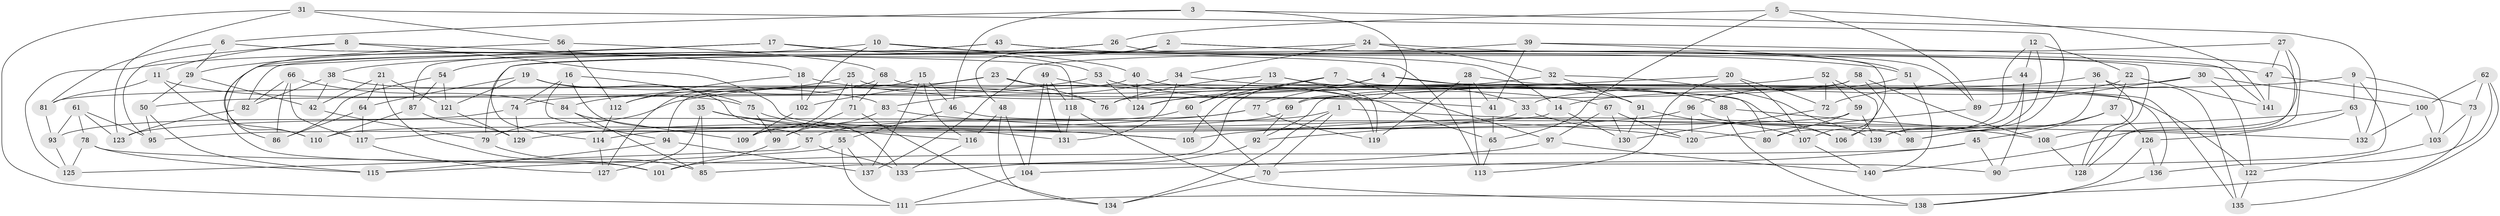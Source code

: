 // coarse degree distribution, {9: 0.15789473684210525, 10: 0.14035087719298245, 6: 0.07017543859649122, 4: 0.3684210526315789, 7: 0.05263157894736842, 3: 0.12280701754385964, 8: 0.07017543859649122, 5: 0.017543859649122806}
// Generated by graph-tools (version 1.1) at 2025/53/03/04/25 22:53:46]
// undirected, 141 vertices, 282 edges
graph export_dot {
  node [color=gray90,style=filled];
  1;
  2;
  3;
  4;
  5;
  6;
  7;
  8;
  9;
  10;
  11;
  12;
  13;
  14;
  15;
  16;
  17;
  18;
  19;
  20;
  21;
  22;
  23;
  24;
  25;
  26;
  27;
  28;
  29;
  30;
  31;
  32;
  33;
  34;
  35;
  36;
  37;
  38;
  39;
  40;
  41;
  42;
  43;
  44;
  45;
  46;
  47;
  48;
  49;
  50;
  51;
  52;
  53;
  54;
  55;
  56;
  57;
  58;
  59;
  60;
  61;
  62;
  63;
  64;
  65;
  66;
  67;
  68;
  69;
  70;
  71;
  72;
  73;
  74;
  75;
  76;
  77;
  78;
  79;
  80;
  81;
  82;
  83;
  84;
  85;
  86;
  87;
  88;
  89;
  90;
  91;
  92;
  93;
  94;
  95;
  96;
  97;
  98;
  99;
  100;
  101;
  102;
  103;
  104;
  105;
  106;
  107;
  108;
  109;
  110;
  111;
  112;
  113;
  114;
  115;
  116;
  117;
  118;
  119;
  120;
  121;
  122;
  123;
  124;
  125;
  126;
  127;
  128;
  129;
  130;
  131;
  132;
  133;
  134;
  135;
  136;
  137;
  138;
  139;
  140;
  141;
  1 -- 132;
  1 -- 70;
  1 -- 134;
  1 -- 57;
  2 -- 48;
  2 -- 107;
  2 -- 54;
  2 -- 89;
  3 -- 69;
  3 -- 132;
  3 -- 6;
  3 -- 46;
  4 -- 85;
  4 -- 124;
  4 -- 91;
  4 -- 136;
  5 -- 141;
  5 -- 65;
  5 -- 89;
  5 -- 26;
  6 -- 118;
  6 -- 29;
  6 -- 81;
  7 -- 60;
  7 -- 122;
  7 -- 97;
  7 -- 105;
  8 -- 11;
  8 -- 95;
  8 -- 18;
  8 -- 105;
  9 -- 103;
  9 -- 63;
  9 -- 90;
  9 -- 14;
  10 -- 40;
  10 -- 102;
  10 -- 29;
  10 -- 14;
  11 -- 81;
  11 -- 75;
  11 -- 110;
  12 -- 22;
  12 -- 139;
  12 -- 44;
  12 -- 80;
  13 -- 119;
  13 -- 76;
  13 -- 33;
  13 -- 60;
  14 -- 92;
  14 -- 130;
  15 -- 137;
  15 -- 127;
  15 -- 116;
  15 -- 46;
  16 -- 74;
  16 -- 94;
  16 -- 57;
  16 -- 75;
  17 -- 113;
  17 -- 125;
  17 -- 86;
  17 -- 53;
  18 -- 112;
  18 -- 102;
  18 -- 41;
  19 -- 133;
  19 -- 64;
  19 -- 76;
  19 -- 121;
  20 -- 113;
  20 -- 72;
  20 -- 107;
  20 -- 69;
  21 -- 101;
  21 -- 42;
  21 -- 121;
  21 -- 64;
  22 -- 37;
  22 -- 33;
  22 -- 141;
  23 -- 102;
  23 -- 106;
  23 -- 94;
  23 -- 76;
  24 -- 34;
  24 -- 114;
  24 -- 32;
  24 -- 128;
  25 -- 71;
  25 -- 119;
  25 -- 109;
  25 -- 84;
  26 -- 87;
  26 -- 141;
  26 -- 38;
  27 -- 108;
  27 -- 137;
  27 -- 140;
  27 -- 47;
  28 -- 113;
  28 -- 135;
  28 -- 41;
  28 -- 119;
  29 -- 42;
  29 -- 50;
  30 -- 89;
  30 -- 100;
  30 -- 76;
  30 -- 122;
  31 -- 139;
  31 -- 123;
  31 -- 111;
  31 -- 56;
  32 -- 77;
  32 -- 139;
  32 -- 91;
  33 -- 117;
  33 -- 80;
  34 -- 83;
  34 -- 80;
  34 -- 131;
  35 -- 127;
  35 -- 116;
  35 -- 105;
  35 -- 85;
  36 -- 124;
  36 -- 128;
  36 -- 98;
  36 -- 135;
  37 -- 45;
  37 -- 98;
  37 -- 126;
  38 -- 83;
  38 -- 42;
  38 -- 82;
  39 -- 51;
  39 -- 128;
  39 -- 79;
  39 -- 41;
  40 -- 88;
  40 -- 124;
  40 -- 50;
  41 -- 65;
  42 -- 79;
  43 -- 47;
  43 -- 51;
  43 -- 82;
  43 -- 101;
  44 -- 72;
  44 -- 90;
  44 -- 106;
  45 -- 90;
  45 -- 101;
  45 -- 70;
  46 -- 98;
  46 -- 55;
  47 -- 141;
  47 -- 73;
  48 -- 104;
  48 -- 116;
  48 -- 134;
  49 -- 131;
  49 -- 104;
  49 -- 118;
  49 -- 65;
  50 -- 115;
  50 -- 95;
  51 -- 140;
  51 -- 96;
  52 -- 72;
  52 -- 106;
  52 -- 59;
  52 -- 81;
  53 -- 67;
  53 -- 124;
  53 -- 79;
  54 -- 87;
  54 -- 121;
  54 -- 86;
  55 -- 115;
  55 -- 137;
  55 -- 111;
  56 -- 68;
  56 -- 110;
  56 -- 112;
  57 -- 125;
  57 -- 133;
  58 -- 74;
  58 -- 98;
  58 -- 92;
  58 -- 108;
  59 -- 80;
  59 -- 95;
  59 -- 139;
  60 -- 70;
  60 -- 109;
  61 -- 93;
  61 -- 78;
  61 -- 123;
  61 -- 95;
  62 -- 73;
  62 -- 136;
  62 -- 100;
  62 -- 135;
  63 -- 126;
  63 -- 105;
  63 -- 132;
  64 -- 117;
  64 -- 86;
  65 -- 113;
  66 -- 86;
  66 -- 84;
  66 -- 117;
  66 -- 82;
  67 -- 130;
  67 -- 97;
  67 -- 120;
  68 -- 88;
  68 -- 112;
  68 -- 71;
  69 -- 110;
  69 -- 92;
  70 -- 134;
  71 -- 134;
  71 -- 99;
  72 -- 130;
  73 -- 111;
  73 -- 103;
  74 -- 93;
  74 -- 129;
  75 -- 99;
  75 -- 131;
  77 -- 123;
  77 -- 129;
  77 -- 119;
  78 -- 125;
  78 -- 115;
  78 -- 90;
  79 -- 85;
  81 -- 93;
  82 -- 123;
  83 -- 99;
  83 -- 120;
  84 -- 85;
  84 -- 109;
  87 -- 129;
  87 -- 110;
  88 -- 138;
  88 -- 108;
  89 -- 120;
  91 -- 107;
  91 -- 130;
  92 -- 133;
  93 -- 125;
  94 -- 115;
  94 -- 137;
  96 -- 114;
  96 -- 120;
  96 -- 106;
  97 -- 104;
  97 -- 140;
  99 -- 101;
  100 -- 132;
  100 -- 103;
  102 -- 109;
  103 -- 122;
  104 -- 111;
  107 -- 140;
  108 -- 128;
  112 -- 114;
  114 -- 127;
  116 -- 133;
  117 -- 127;
  118 -- 131;
  118 -- 138;
  121 -- 129;
  122 -- 135;
  126 -- 138;
  126 -- 136;
  136 -- 138;
}
